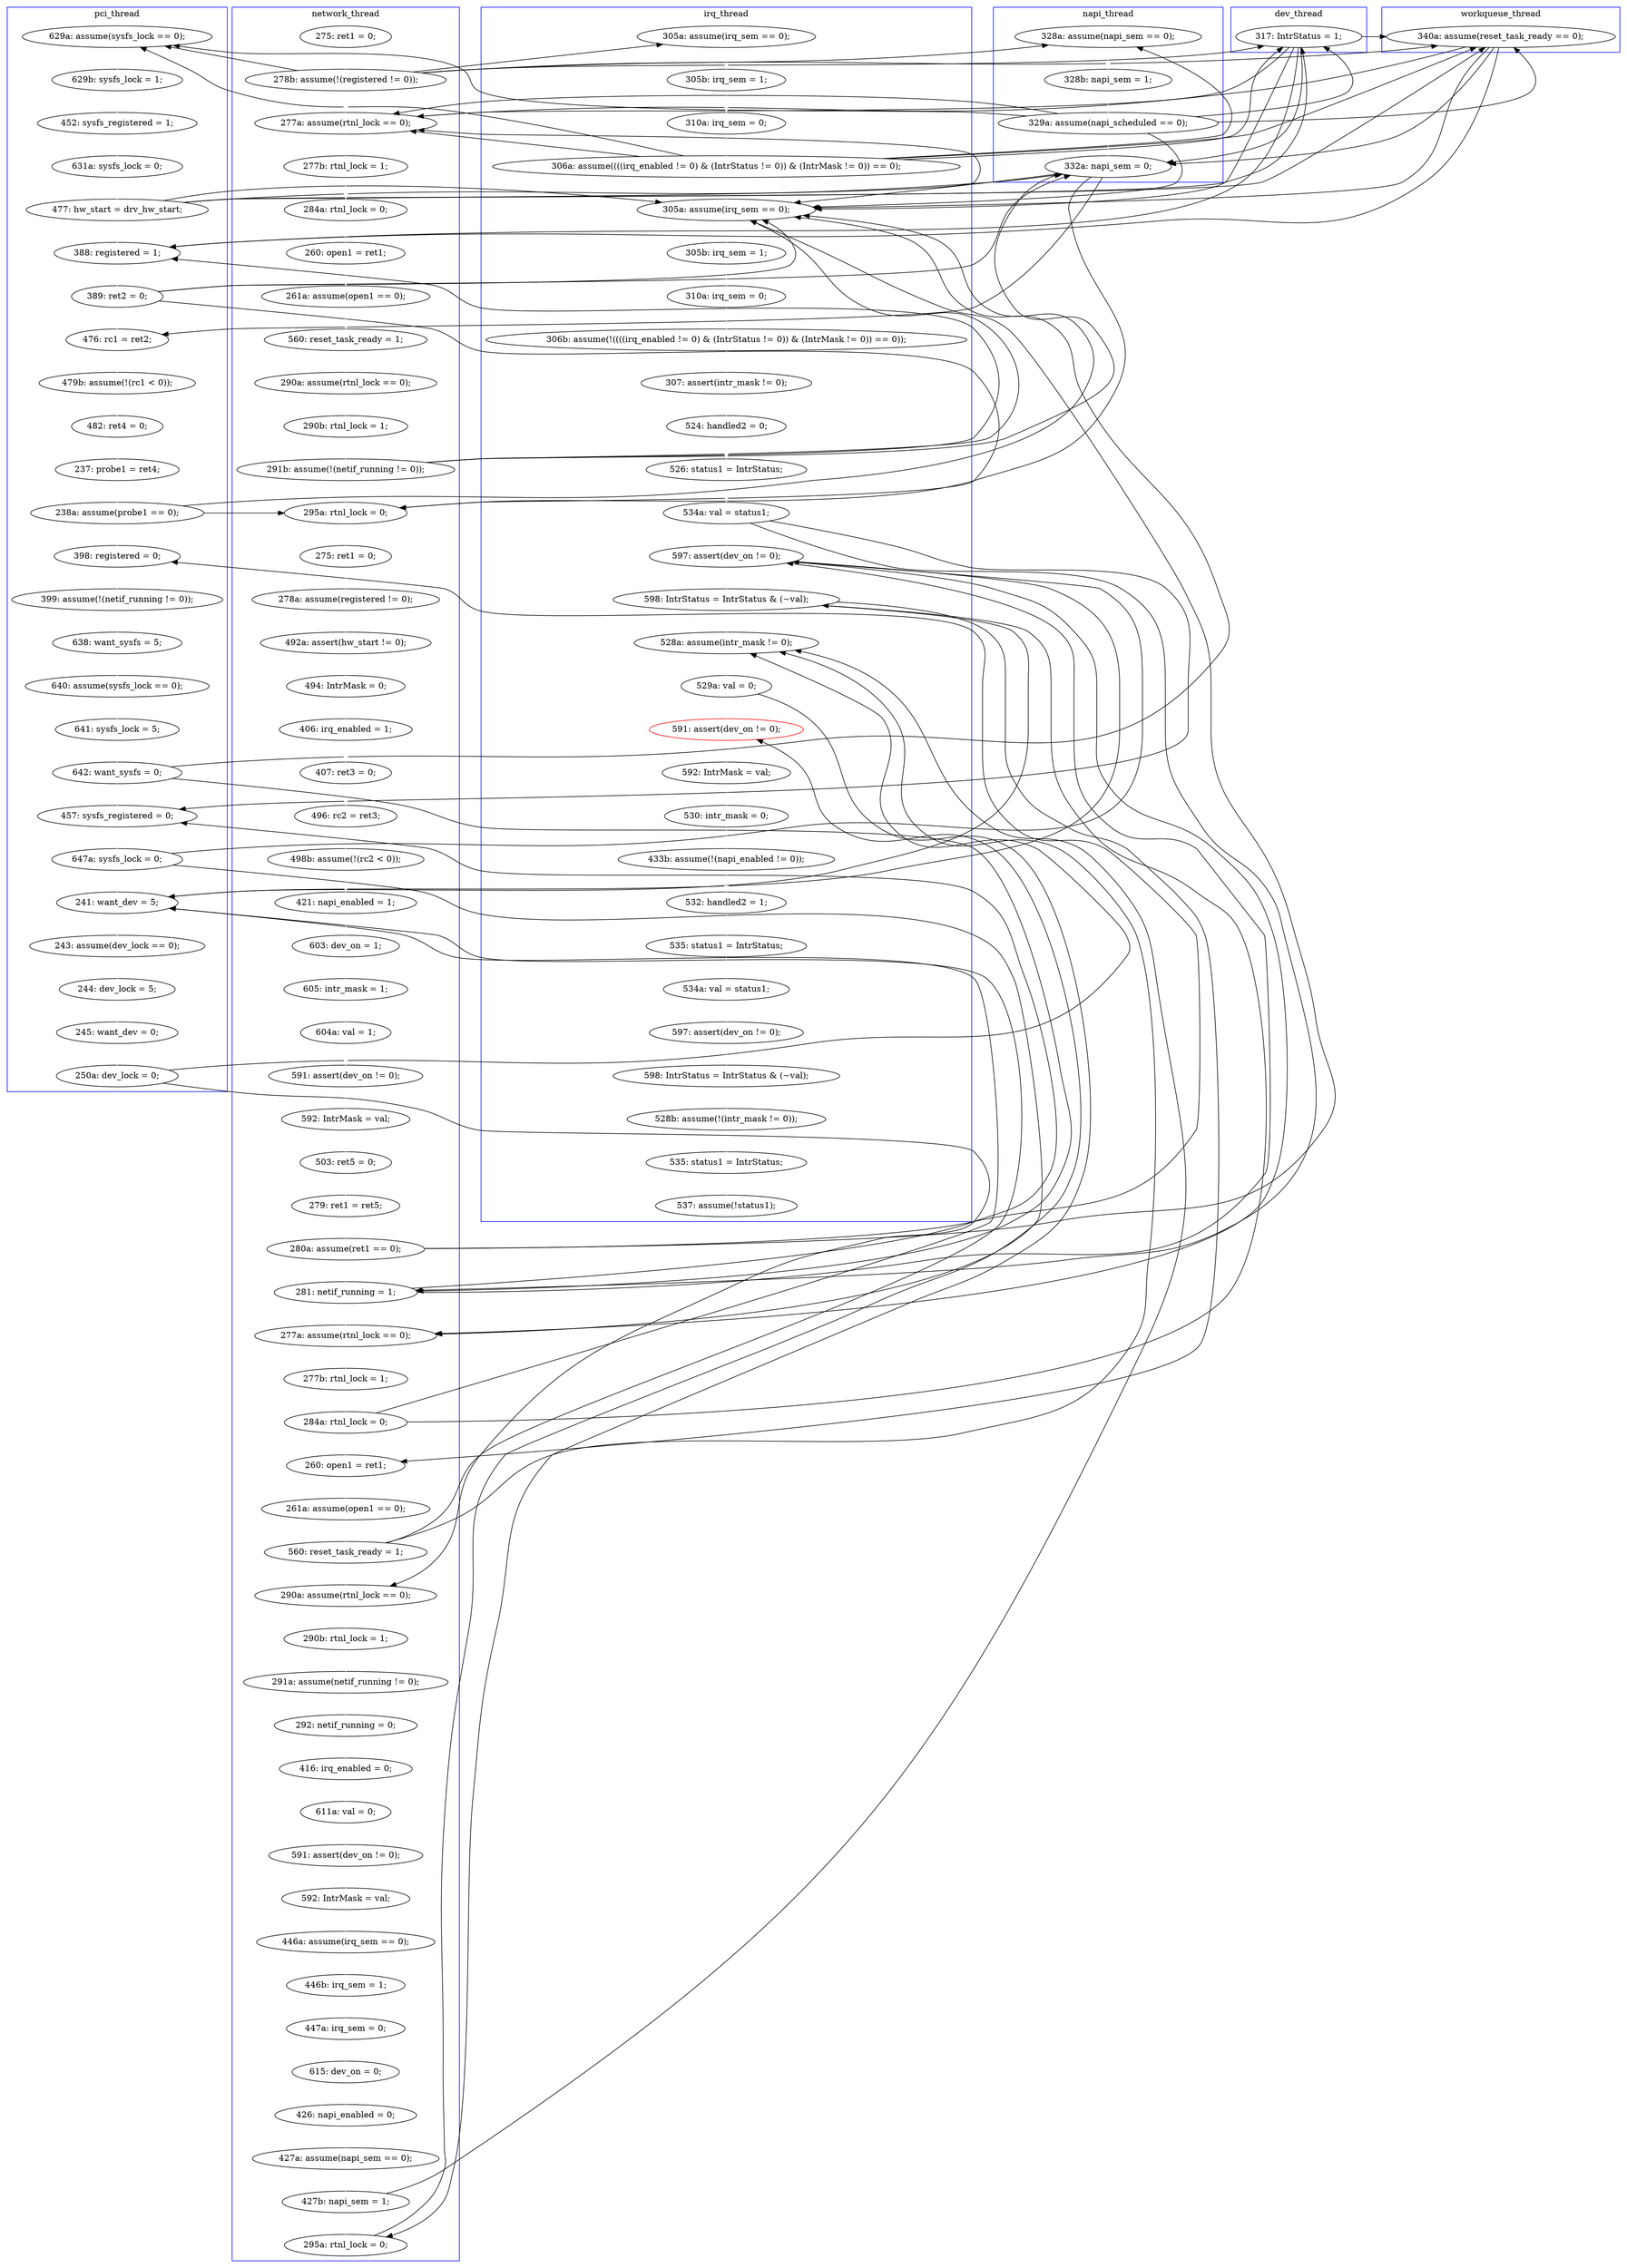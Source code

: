 digraph Counterexample {
	98 -> 174 [color = black, style = solid, constraint = false]
	287 -> 293 [color = white, style = solid]
	99 -> 100 [color = white, style = solid]
	44 -> 73 [color = black, style = solid, constraint = false]
	199 -> 200 [color = black, style = solid, constraint = false]
	191 -> 196 [color = white, style = solid]
	160 -> 174 [color = black, style = solid, constraint = false]
	101 -> 113 [color = black, style = solid, constraint = false]
	189 -> 195 [color = white, style = solid]
	155 -> 157 [color = white, style = solid]
	213 -> 214 [color = white, style = solid]
	195 -> 213 [color = black, style = solid, constraint = false]
	133 -> 134 [color = white, style = solid]
	68 -> 70 [color = white, style = solid]
	95 -> 96 [color = white, style = solid]
	216 -> 217 [color = white, style = solid]
	44 -> 174 [color = white, style = solid]
	197 -> 198 [color = white, style = solid]
	146 -> 148 [color = white, style = solid]
	160 -> 163 [color = black, style = solid, constraint = false]
	73 -> 99 [color = black, style = solid, constraint = false]
	194 -> 196 [color = black, style = solid, constraint = false]
	80 -> 81 [color = white, style = solid]
	285 -> 287 [color = white, style = solid]
	170 -> 171 [color = white, style = solid]
	70 -> 77 [color = black, style = solid, constraint = false]
	160 -> 191 [color = white, style = solid]
	100 -> 104 [color = white, style = solid]
	220 -> 221 [color = white, style = solid]
	278 -> 280 [color = white, style = solid]
	101 -> 174 [color = black, style = solid, constraint = false]
	119 -> 121 [color = white, style = solid]
	79 -> 80 [color = white, style = solid]
	259 -> 268 [color = white, style = solid]
	148 -> 149 [color = white, style = solid]
	31 -> 33 [color = white, style = solid]
	96 -> 98 [color = white, style = solid]
	73 -> 174 [color = black, style = solid, constraint = false]
	191 -> 195 [color = black, style = solid, constraint = false]
	172 -> 191 [color = black, style = solid, constraint = false]
	70 -> 174 [color = black, style = solid, constraint = false]
	73 -> 101 [color = black, style = solid, constraint = false]
	172 -> 192 [color = white, style = solid]
	198 -> 199 [color = black, style = solid, constraint = false]
	221 -> 223 [color = white, style = solid]
	127 -> 132 [color = white, style = solid]
	81 -> 84 [color = white, style = solid]
	100 -> 101 [color = black, style = solid, constraint = false]
	58 -> 61 [color = white, style = solid]
	207 -> 254 [color = black, style = solid, constraint = false]
	245 -> 249 [color = white, style = solid]
	77 -> 101 [color = black, style = solid, constraint = false]
	169 -> 170 [color = white, style = solid]
	229 -> 233 [color = white, style = solid]
	199 -> 213 [color = black, style = solid, constraint = false]
	186 -> 187 [color = white, style = solid]
	101 -> 104 [color = black, style = solid, constraint = false]
	70 -> 99 [color = white, style = solid]
	181 -> 186 [color = white, style = solid]
	203 -> 207 [color = white, style = solid]
	254 -> 255 [color = white, style = solid]
	198 -> 200 [color = white, style = solid]
	70 -> 79 [color = black, style = solid, constraint = false]
	100 -> 174 [color = black, style = solid, constraint = false]
	98 -> 99 [color = black, style = solid, constraint = false]
	107 -> 108 [color = white, style = solid]
	268 -> 271 [color = white, style = solid]
	249 -> 250 [color = white, style = solid]
	198 -> 213 [color = black, style = solid, constraint = false]
	87 -> 91 [color = white, style = solid]
	281 -> 283 [color = white, style = solid]
	44 -> 79 [color = black, style = solid, constraint = false]
	57 -> 58 [color = white, style = solid]
	77 -> 174 [color = black, style = solid, constraint = false]
	237 -> 241 [color = white, style = solid]
	77 -> 79 [color = black, style = solid, constraint = false]
	134 -> 137 [color = white, style = solid]
	189 -> 192 [color = black, style = solid, constraint = false]
	199 -> 254 [color = white, style = solid]
	255 -> 258 [color = black, style = solid, constraint = false]
	145 -> 146 [color = white, style = solid]
	39 -> 40 [color = white, style = solid]
	33 -> 73 [color = black, style = solid, constraint = false]
	112 -> 163 [color = white, style = solid]
	174 -> 175 [color = white, style = solid]
	33 -> 39 [color = black, style = solid, constraint = false]
	73 -> 79 [color = black, style = solid, constraint = false]
	242 -> 243 [color = white, style = solid]
	163 -> 164 [color = white, style = solid]
	215 -> 216 [color = white, style = solid]
	108 -> 109 [color = white, style = solid]
	66 -> 68 [color = white, style = solid]
	44 -> 57 [color = black, style = solid, constraint = false]
	33 -> 79 [color = white, style = solid]
	235 -> 237 [color = white, style = solid]
	40 -> 41 [color = white, style = solid]
	61 -> 77 [color = black, style = solid, constraint = false]
	61 -> 101 [color = white, style = solid]
	180 -> 181 [color = white, style = solid]
	194 -> 195 [color = black, style = solid, constraint = false]
	73 -> 77 [color = black, style = solid, constraint = false]
	293 -> 295 [color = white, style = solid]
	175 -> 176 [color = white, style = solid]
	195 -> 196 [color = black, style = solid, constraint = false]
	140 -> 144 [color = white, style = solid]
	172 -> 174 [color = black, style = solid, constraint = false]
	62 -> 63 [color = white, style = solid]
	217 -> 254 [color = black, style = solid, constraint = false]
	98 -> 101 [color = black, style = solid, constraint = false]
	44 -> 77 [color = black, style = solid, constraint = false]
	41 -> 44 [color = white, style = solid]
	255 -> 259 [color = white, style = solid]
	121 -> 126 [color = white, style = solid]
	233 -> 235 [color = white, style = solid]
	280 -> 281 [color = white, style = solid]
	271 -> 278 [color = white, style = solid]
	144 -> 145 [color = white, style = solid]
	194 -> 213 [color = white, style = solid]
	33 -> 77 [color = black, style = solid, constraint = false]
	109 -> 112 [color = white, style = solid]
	189 -> 191 [color = black, style = solid, constraint = false]
	192 -> 194 [color = white, style = solid]
	61 -> 174 [color = black, style = solid, constraint = false]
	250 -> 251 [color = white, style = solid]
	61 -> 62 [color = black, style = solid, constraint = false]
	149 -> 155 [color = white, style = solid]
	61 -> 79 [color = black, style = solid, constraint = false]
	137 -> 140 [color = white, style = solid]
	44 -> 62 [color = black, style = solid, constraint = false]
	217 -> 220 [color = black, style = solid, constraint = false]
	223 -> 224 [color = white, style = solid]
	251 -> 258 [color = white, style = solid]
	100 -> 113 [color = black, style = solid, constraint = false]
	224 -> 229 [color = white, style = solid]
	243 -> 245 [color = white, style = solid]
	132 -> 133 [color = white, style = solid]
	77 -> 99 [color = black, style = solid, constraint = false]
	61 -> 73 [color = black, style = solid, constraint = false]
	84 -> 87 [color = white, style = solid]
	251 -> 254 [color = black, style = solid, constraint = false]
	283 -> 285 [color = white, style = solid]
	196 -> 197 [color = white, style = solid]
	171 -> 172 [color = white, style = solid]
	91 -> 95 [color = white, style = solid]
	157 -> 160 [color = white, style = solid]
	70 -> 101 [color = black, style = solid, constraint = false]
	126 -> 127 [color = white, style = solid]
	258 -> 259 [color = black, style = solid, constraint = false]
	112 -> 174 [color = black, style = solid, constraint = false]
	207 -> 213 [color = black, style = solid, constraint = false]
	104 -> 107 [color = white, style = solid]
	207 -> 220 [color = white, style = solid]
	98 -> 113 [color = white, style = solid]
	241 -> 242 [color = white, style = solid]
	33 -> 62 [color = black, style = solid, constraint = false]
	70 -> 73 [color = black, style = solid, constraint = false]
	112 -> 113 [color = black, style = solid, constraint = false]
	164 -> 169 [color = white, style = solid]
	176 -> 180 [color = white, style = solid]
	191 -> 192 [color = black, style = solid, constraint = false]
	33 -> 57 [color = black, style = solid, constraint = false]
	113 -> 119 [color = white, style = solid]
	200 -> 203 [color = white, style = solid]
	214 -> 215 [color = white, style = solid]
	295 -> 296 [color = white, style = solid]
	187 -> 189 [color = white, style = solid]
	195 -> 199 [color = white, style = solid]
	63 -> 66 [color = white, style = solid]
	subgraph cluster5 {
		label = workqueue_thread
		color = blue
		77  [label = "340a: assume(reset_task_ready == 0);"]
	}
	subgraph cluster7 {
		label = dev_thread
		color = blue
		73  [label = "317: IntrStatus = 1;"]
	}
	subgraph cluster4 {
		label = napi_thread
		color = blue
		101  [label = "332a: napi_sem = 0;"]
		57  [label = "328a: assume(napi_sem == 0);"]
		58  [label = "328b: napi_sem = 1;"]
		61  [label = "329a: assume(napi_scheduled == 0);"]
	}
	subgraph cluster3 {
		label = irq_thread
		color = blue
		255  [label = "529a: val = 0;"]
		175  [label = "305b: irq_sem = 1;"]
		199  [label = "598: IntrStatus = IntrStatus & (~val);"]
		187  [label = "526: status1 = IntrStatus;"]
		176  [label = "310a: irq_sem = 0;"]
		295  [label = "535: status1 = IntrStatus;"]
		41  [label = "310a: irq_sem = 0;"]
		281  [label = "535: status1 = IntrStatus;"]
		40  [label = "305b: irq_sem = 1;"]
		186  [label = "524: handled2 = 0;"]
		271  [label = "530: intr_mask = 0;"]
		254  [label = "528a: assume(intr_mask != 0);"]
		44  [label = "306a: assume((((irq_enabled != 0) & (IntrStatus != 0)) & (IntrMask != 0)) == 0);"]
		174  [label = "305a: assume(irq_sem == 0);"]
		285  [label = "597: assert(dev_on != 0);"]
		189  [label = "534a: val = status1;"]
		259  [label = "591: assert(dev_on != 0);", color = red]
		293  [label = "528b: assume(!(intr_mask != 0));"]
		278  [label = "433b: assume(!(napi_enabled != 0));"]
		280  [label = "532: handled2 = 1;"]
		283  [label = "534a: val = status1;"]
		195  [label = "597: assert(dev_on != 0);"]
		296  [label = "537: assume(!status1);"]
		268  [label = "592: IntrMask = val;"]
		287  [label = "598: IntrStatus = IntrStatus & (~val);"]
		39  [label = "305a: assume(irq_sem == 0);"]
		181  [label = "307: assert(intr_mask != 0);"]
		180  [label = "306b: assume(!((((irq_enabled != 0) & (IntrStatus != 0)) & (IntrMask != 0)) == 0));"]
	}
	subgraph cluster2 {
		label = network_thread
		color = blue
		197  [label = "277b: rtnl_lock = 1;"]
		200  [label = "260: open1 = ret1;"]
		148  [label = "591: assert(dev_on != 0);"]
		91  [label = "560: reset_task_ready = 1;"]
		207  [label = "560: reset_task_ready = 1;"]
		140  [label = "421: napi_enabled = 1;"]
		119  [label = "275: ret1 = 0;"]
		243  [label = "447a: irq_sem = 0;"]
		144  [label = "603: dev_on = 1;"]
		81  [label = "284a: rtnl_lock = 0;"]
		221  [label = "290b: rtnl_lock = 1;"]
		237  [label = "592: IntrMask = val;"]
		198  [label = "284a: rtnl_lock = 0;"]
		137  [label = "498b: assume(!(rc2 < 0));"]
		160  [label = "280a: assume(ret1 == 0);"]
		241  [label = "446a: assume(irq_sem == 0);"]
		98  [label = "291b: assume(!(netif_running != 0));"]
		203  [label = "261a: assume(open1 == 0);"]
		126  [label = "492a: assert(hw_start != 0);"]
		250  [label = "427a: assume(napi_sem == 0);"]
		145  [label = "605: intr_mask = 1;"]
		146  [label = "604a: val = 1;"]
		258  [label = "295a: rtnl_lock = 0;"]
		95  [label = "290a: assume(rtnl_lock == 0);"]
		31  [label = "275: ret1 = 0;"]
		149  [label = "592: IntrMask = val;"]
		121  [label = "278a: assume(registered != 0);"]
		79  [label = "277a: assume(rtnl_lock == 0);"]
		96  [label = "290b: rtnl_lock = 1;"]
		87  [label = "261a: assume(open1 == 0);"]
		235  [label = "591: assert(dev_on != 0);"]
		157  [label = "279: ret1 = ret5;"]
		196  [label = "277a: assume(rtnl_lock == 0);"]
		229  [label = "416: irq_enabled = 0;"]
		127  [label = "494: IntrMask = 0;"]
		134  [label = "496: rc2 = ret3;"]
		113  [label = "295a: rtnl_lock = 0;"]
		233  [label = "611a: val = 0;"]
		84  [label = "260: open1 = ret1;"]
		223  [label = "291a: assume(netif_running != 0);"]
		33  [label = "278b: assume(!(registered != 0));"]
		245  [label = "615: dev_on = 0;"]
		220  [label = "290a: assume(rtnl_lock == 0);"]
		155  [label = "503: ret5 = 0;"]
		251  [label = "427b: napi_sem = 1;"]
		242  [label = "446b: irq_sem = 1;"]
		132  [label = "406: irq_enabled = 1;"]
		133  [label = "407: ret3 = 0;"]
		191  [label = "281: netif_running = 1;"]
		249  [label = "426: napi_enabled = 0;"]
		224  [label = "292: netif_running = 0;"]
		80  [label = "277b: rtnl_lock = 1;"]
	}
	subgraph cluster1 {
		label = pci_thread
		color = blue
		62  [label = "629a: assume(sysfs_lock == 0);"]
		213  [label = "241: want_dev = 5;"]
		172  [label = "642: want_sysfs = 0;"]
		214  [label = "243: assume(dev_lock == 0);"]
		63  [label = "629b: sysfs_lock = 1;"]
		109  [label = "237: probe1 = ret4;"]
		107  [label = "479b: assume(!(rc1 < 0));"]
		194  [label = "647a: sysfs_lock = 0;"]
		99  [label = "388: registered = 1;"]
		66  [label = "452: sysfs_registered = 1;"]
		170  [label = "640: assume(sysfs_lock == 0);"]
		104  [label = "476: rc1 = ret2;"]
		108  [label = "482: ret4 = 0;"]
		192  [label = "457: sysfs_registered = 0;"]
		163  [label = "398: registered = 0;"]
		68  [label = "631a: sysfs_lock = 0;"]
		215  [label = "244: dev_lock = 5;"]
		100  [label = "389: ret2 = 0;"]
		70  [label = "477: hw_start = drv_hw_start;"]
		169  [label = "638: want_sysfs = 5;"]
		217  [label = "250a: dev_lock = 0;"]
		216  [label = "245: want_dev = 0;"]
		112  [label = "238a: assume(probe1 == 0);"]
		164  [label = "399: assume(!(netif_running != 0));"]
		171  [label = "641: sysfs_lock = 5;"]
	}
}